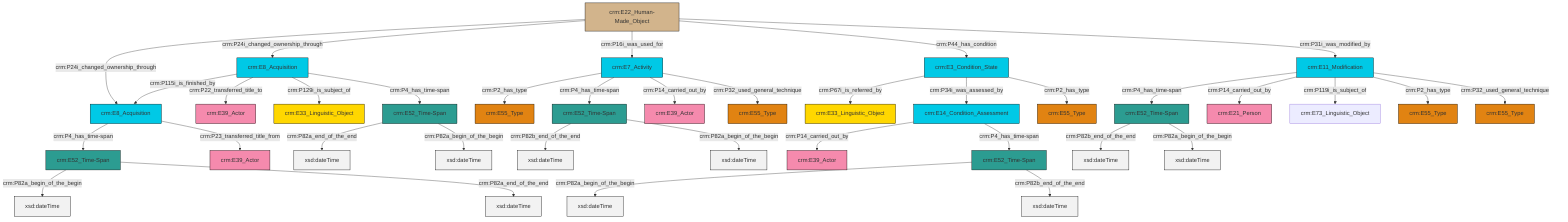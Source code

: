 graph TD
classDef Literal fill:#f2f2f2,stroke:#000000;
classDef CRM_Entity fill:#FFFFFF,stroke:#000000;
classDef Temporal_Entity fill:#00C9E6, stroke:#000000;
classDef Type fill:#E18312, stroke:#000000;
classDef Time-Span fill:#2C9C91, stroke:#000000;
classDef Appellation fill:#FFEB7F, stroke:#000000;
classDef Place fill:#008836, stroke:#000000;
classDef Persistent_Item fill:#B266B2, stroke:#000000;
classDef Conceptual_Object fill:#FFD700, stroke:#000000;
classDef Physical_Thing fill:#D2B48C, stroke:#000000;
classDef Actor fill:#f58aad, stroke:#000000;
classDef PC_Classes fill:#4ce600, stroke:#000000;
classDef Multi fill:#cccccc,stroke:#000000;

0["crm:E52_Time-Span"]:::Time-Span -->|crm:P82b_end_of_the_end| 1[xsd:dateTime]:::Literal
2["crm:E22_Human-Made_Object"]:::Physical_Thing -->|crm:P24i_changed_ownership_through| 3["crm:E8_Acquisition"]:::Temporal_Entity
4["crm:E14_Condition_Assessment"]:::Temporal_Entity -->|crm:P14_carried_out_by| 5["crm:E39_Actor"]:::Actor
6["crm:E8_Acquisition"]:::Temporal_Entity -->|crm:P115i_is_finished_by| 3["crm:E8_Acquisition"]:::Temporal_Entity
7["crm:E7_Activity"]:::Temporal_Entity -->|crm:P2_has_type| 8["crm:E55_Type"]:::Type
9["crm:E11_Modification"]:::Temporal_Entity -->|crm:P4_has_time-span| 10["crm:E52_Time-Span"]:::Time-Span
11["crm:E52_Time-Span"]:::Time-Span -->|crm:P82a_begin_of_the_begin| 12[xsd:dateTime]:::Literal
0["crm:E52_Time-Span"]:::Time-Span -->|crm:P82a_begin_of_the_begin| 13[xsd:dateTime]:::Literal
2["crm:E22_Human-Made_Object"]:::Physical_Thing -->|crm:P24i_changed_ownership_through| 6["crm:E8_Acquisition"]:::Temporal_Entity
3["crm:E8_Acquisition"]:::Temporal_Entity -->|crm:P4_has_time-span| 11["crm:E52_Time-Span"]:::Time-Span
6["crm:E8_Acquisition"]:::Temporal_Entity -->|crm:P22_transferred_title_to| 20["crm:E39_Actor"]:::Actor
9["crm:E11_Modification"]:::Temporal_Entity -->|crm:P14_carried_out_by| 21["crm:E21_Person"]:::Actor
4["crm:E14_Condition_Assessment"]:::Temporal_Entity -->|crm:P4_has_time-span| 22["crm:E52_Time-Span"]:::Time-Span
7["crm:E7_Activity"]:::Temporal_Entity -->|crm:P4_has_time-span| 0["crm:E52_Time-Span"]:::Time-Span
7["crm:E7_Activity"]:::Temporal_Entity -->|crm:P14_carried_out_by| 25["crm:E39_Actor"]:::Actor
7["crm:E7_Activity"]:::Temporal_Entity -->|crm:P32_used_general_technique| 26["crm:E55_Type"]:::Type
15["crm:E3_Condition_State"]:::Temporal_Entity -->|crm:P67i_is_referred_by| 29["crm:E33_Linguistic_Object"]:::Conceptual_Object
15["crm:E3_Condition_State"]:::Temporal_Entity -->|crm:P34i_was_assessed_by| 4["crm:E14_Condition_Assessment"]:::Temporal_Entity
11["crm:E52_Time-Span"]:::Time-Span -->|crm:P82a_end_of_the_end| 37[xsd:dateTime]:::Literal
10["crm:E52_Time-Span"]:::Time-Span -->|crm:P82b_end_of_the_end| 38[xsd:dateTime]:::Literal
9["crm:E11_Modification"]:::Temporal_Entity -->|crm:P119i_is_subject_of| 39["crm:E73_Linguistic_Object"]:::Default
34["crm:E52_Time-Span"]:::Time-Span -->|crm:P82a_end_of_the_end| 41[xsd:dateTime]:::Literal
9["crm:E11_Modification"]:::Temporal_Entity -->|crm:P2_has_type| 43["crm:E55_Type"]:::Type
9["crm:E11_Modification"]:::Temporal_Entity -->|crm:P32_used_general_technique| 44["crm:E55_Type"]:::Type
34["crm:E52_Time-Span"]:::Time-Span -->|crm:P82a_begin_of_the_begin| 45[xsd:dateTime]:::Literal
22["crm:E52_Time-Span"]:::Time-Span -->|crm:P82a_begin_of_the_begin| 46[xsd:dateTime]:::Literal
2["crm:E22_Human-Made_Object"]:::Physical_Thing -->|crm:P16i_was_used_for| 7["crm:E7_Activity"]:::Temporal_Entity
2["crm:E22_Human-Made_Object"]:::Physical_Thing -->|crm:P44_has_condition| 15["crm:E3_Condition_State"]:::Temporal_Entity
6["crm:E8_Acquisition"]:::Temporal_Entity -->|crm:P129i_is_subject_of| 23["crm:E33_Linguistic_Object"]:::Conceptual_Object
6["crm:E8_Acquisition"]:::Temporal_Entity -->|crm:P4_has_time-span| 34["crm:E52_Time-Span"]:::Time-Span
2["crm:E22_Human-Made_Object"]:::Physical_Thing -->|crm:P31i_was_modified_by| 9["crm:E11_Modification"]:::Temporal_Entity
15["crm:E3_Condition_State"]:::Temporal_Entity -->|crm:P2_has_type| 17["crm:E55_Type"]:::Type
22["crm:E52_Time-Span"]:::Time-Span -->|crm:P82b_end_of_the_end| 57[xsd:dateTime]:::Literal
10["crm:E52_Time-Span"]:::Time-Span -->|crm:P82a_begin_of_the_begin| 58[xsd:dateTime]:::Literal
3["crm:E8_Acquisition"]:::Temporal_Entity -->|crm:P23_transferred_title_from| 48["crm:E39_Actor"]:::Actor